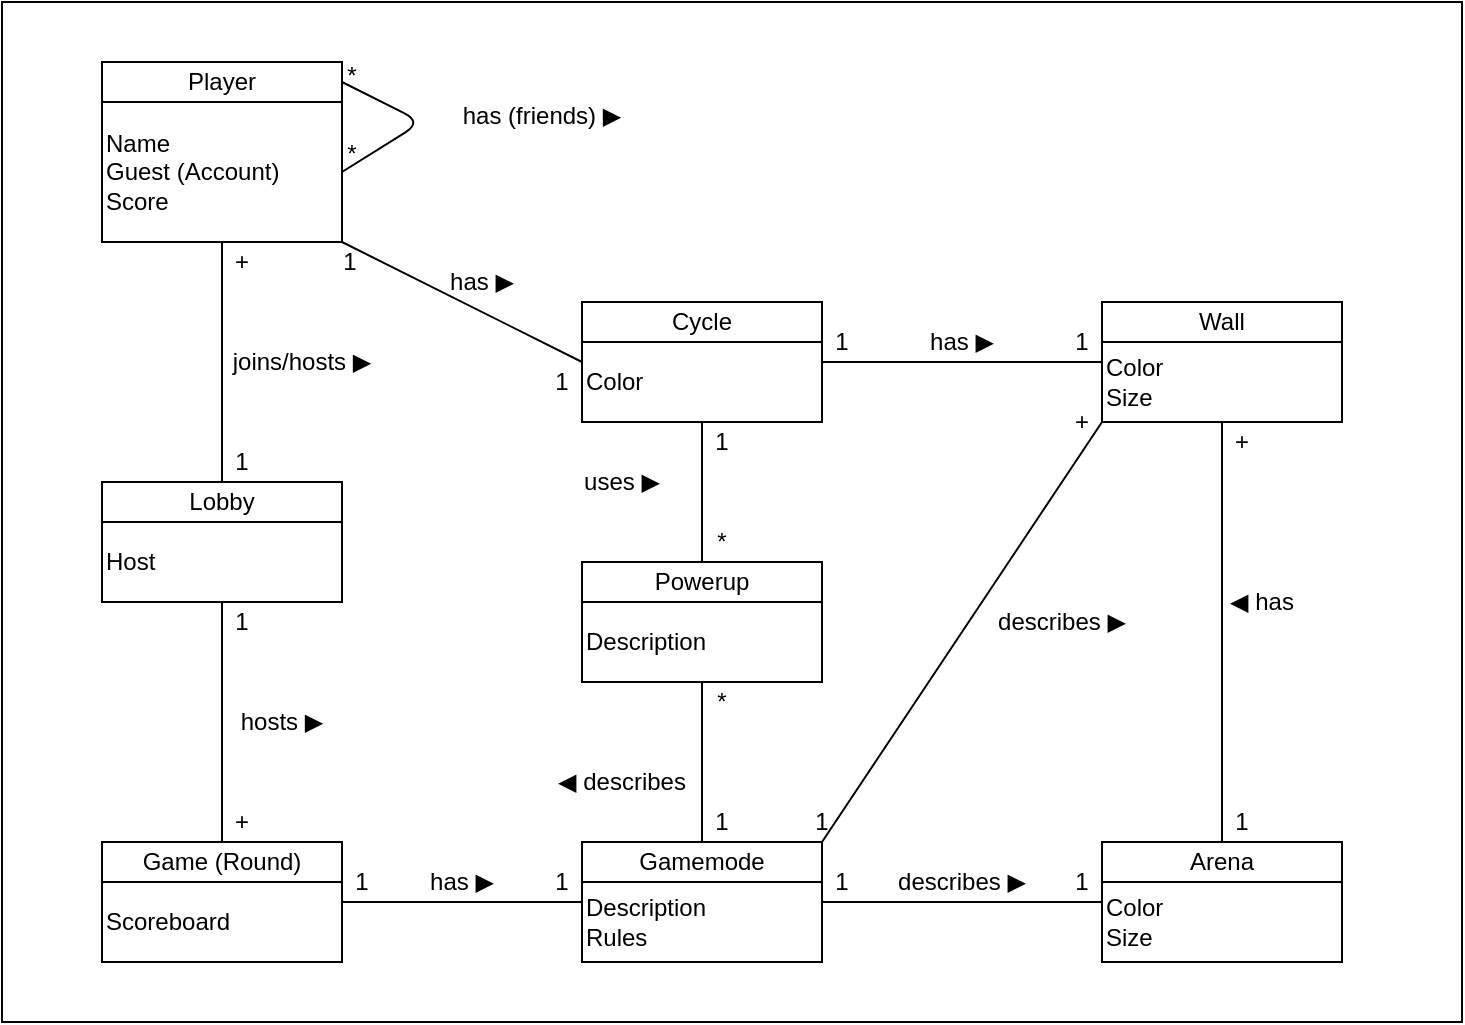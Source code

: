 <mxfile version="12.8.5" type="device"><diagram id="s48eAwExaDQpaF93hx_x" name="Page-1"><mxGraphModel dx="2005" dy="663" grid="1" gridSize="10" guides="1" tooltips="1" connect="1" arrows="1" fold="1" page="1" pageScale="1" pageWidth="827" pageHeight="1169" math="0" shadow="0"><root><mxCell id="0"/><mxCell id="1" parent="0"/><mxCell id="um9vDPQ9aSP9OadeN5JA-78" value="" style="rounded=0;whiteSpace=wrap;html=1;strokeColor=#000000;" vertex="1" parent="1"><mxGeometry x="-10" y="30" width="730" height="510" as="geometry"/></mxCell><mxCell id="um9vDPQ9aSP9OadeN5JA-2" value="&lt;div align=&quot;center&quot;&gt;&lt;br&gt;&lt;/div&gt;" style="rounded=0;whiteSpace=wrap;html=1;" vertex="1" parent="1"><mxGeometry x="40" y="60" width="120" height="90" as="geometry"/></mxCell><mxCell id="um9vDPQ9aSP9OadeN5JA-3" value="Player" style="rounded=0;whiteSpace=wrap;html=1;" vertex="1" parent="1"><mxGeometry x="40" y="60" width="120" height="20" as="geometry"/></mxCell><mxCell id="um9vDPQ9aSP9OadeN5JA-4" value="" style="rounded=0;whiteSpace=wrap;html=1;" vertex="1" parent="1"><mxGeometry x="40" y="450" width="120" height="60" as="geometry"/></mxCell><mxCell id="um9vDPQ9aSP9OadeN5JA-5" value="Game (Round)" style="rounded=0;whiteSpace=wrap;html=1;" vertex="1" parent="1"><mxGeometry x="40" y="450" width="120" height="20" as="geometry"/></mxCell><mxCell id="um9vDPQ9aSP9OadeN5JA-6" value="" style="rounded=0;whiteSpace=wrap;html=1;" vertex="1" parent="1"><mxGeometry x="280" y="450" width="120" height="60" as="geometry"/></mxCell><mxCell id="um9vDPQ9aSP9OadeN5JA-7" value="Gamemode" style="rounded=0;whiteSpace=wrap;html=1;" vertex="1" parent="1"><mxGeometry x="280" y="450" width="120" height="20" as="geometry"/></mxCell><mxCell id="um9vDPQ9aSP9OadeN5JA-8" value="" style="rounded=0;whiteSpace=wrap;html=1;" vertex="1" parent="1"><mxGeometry x="40" y="270" width="120" height="60" as="geometry"/></mxCell><mxCell id="um9vDPQ9aSP9OadeN5JA-9" value="Lobby" style="rounded=0;whiteSpace=wrap;html=1;" vertex="1" parent="1"><mxGeometry x="40" y="270" width="120" height="20" as="geometry"/></mxCell><mxCell id="um9vDPQ9aSP9OadeN5JA-14" value="&lt;div&gt;Name&lt;br&gt;&lt;/div&gt;&lt;div&gt;Guest (Account)&lt;br&gt;&lt;/div&gt;&lt;div&gt;Score&lt;br&gt;&lt;/div&gt;" style="text;html=1;strokeColor=none;fillColor=none;align=left;verticalAlign=middle;whiteSpace=wrap;rounded=0;" vertex="1" parent="1"><mxGeometry x="40" y="80" width="120" height="70" as="geometry"/></mxCell><mxCell id="um9vDPQ9aSP9OadeN5JA-16" value="*" style="text;html=1;strokeColor=none;fillColor=none;align=center;verticalAlign=middle;whiteSpace=wrap;rounded=0;" vertex="1" parent="1"><mxGeometry x="145" y="57" width="40" height="20" as="geometry"/></mxCell><mxCell id="um9vDPQ9aSP9OadeN5JA-18" value="has (friends) ▶" style="text;html=1;strokeColor=none;fillColor=none;align=center;verticalAlign=middle;whiteSpace=wrap;rounded=0;" vertex="1" parent="1"><mxGeometry x="200" y="77" width="120" height="20" as="geometry"/></mxCell><mxCell id="um9vDPQ9aSP9OadeN5JA-19" value="" style="endArrow=none;html=1;entryX=0.5;entryY=1;entryDx=0;entryDy=0;exitX=0.5;exitY=0;exitDx=0;exitDy=0;" edge="1" parent="1" source="um9vDPQ9aSP9OadeN5JA-9" target="um9vDPQ9aSP9OadeN5JA-14"><mxGeometry width="50" height="50" relative="1" as="geometry"><mxPoint x="220" y="230" as="sourcePoint"/><mxPoint x="270" y="180" as="targetPoint"/></mxGeometry></mxCell><mxCell id="um9vDPQ9aSP9OadeN5JA-20" value="+" style="text;html=1;strokeColor=none;fillColor=none;align=center;verticalAlign=middle;whiteSpace=wrap;rounded=0;" vertex="1" parent="1"><mxGeometry x="90" y="150" width="40" height="20" as="geometry"/></mxCell><mxCell id="um9vDPQ9aSP9OadeN5JA-21" value="1" style="text;html=1;strokeColor=none;fillColor=none;align=center;verticalAlign=middle;whiteSpace=wrap;rounded=0;" vertex="1" parent="1"><mxGeometry x="90" y="250" width="40" height="20" as="geometry"/></mxCell><mxCell id="um9vDPQ9aSP9OadeN5JA-22" value="joins/hosts ▶" style="text;html=1;strokeColor=none;fillColor=none;align=center;verticalAlign=middle;whiteSpace=wrap;rounded=0;" vertex="1" parent="1"><mxGeometry x="100" y="200" width="80" height="20" as="geometry"/></mxCell><mxCell id="um9vDPQ9aSP9OadeN5JA-23" value="" style="endArrow=none;html=1;entryX=0.25;entryY=0;entryDx=0;entryDy=0;exitX=0.25;exitY=1;exitDx=0;exitDy=0;" edge="1" parent="1" source="um9vDPQ9aSP9OadeN5JA-25" target="um9vDPQ9aSP9OadeN5JA-24"><mxGeometry width="50" height="50" relative="1" as="geometry"><mxPoint x="99.52" y="450" as="sourcePoint"/><mxPoint x="99.52" y="330" as="targetPoint"/></mxGeometry></mxCell><mxCell id="um9vDPQ9aSP9OadeN5JA-24" value="1" style="text;html=1;strokeColor=none;fillColor=none;align=center;verticalAlign=middle;whiteSpace=wrap;rounded=0;" vertex="1" parent="1"><mxGeometry x="90" y="330" width="40" height="20" as="geometry"/></mxCell><mxCell id="um9vDPQ9aSP9OadeN5JA-25" value="+" style="text;html=1;strokeColor=none;fillColor=none;align=center;verticalAlign=middle;whiteSpace=wrap;rounded=0;" vertex="1" parent="1"><mxGeometry x="90" y="430" width="40" height="20" as="geometry"/></mxCell><mxCell id="um9vDPQ9aSP9OadeN5JA-26" value="hosts ▶" style="text;html=1;strokeColor=none;fillColor=none;align=center;verticalAlign=middle;whiteSpace=wrap;rounded=0;" vertex="1" parent="1"><mxGeometry x="100" y="380" width="60" height="20" as="geometry"/></mxCell><mxCell id="um9vDPQ9aSP9OadeN5JA-27" value="" style="endArrow=none;html=1;exitX=1;exitY=0.5;exitDx=0;exitDy=0;entryX=0;entryY=0.5;entryDx=0;entryDy=0;" edge="1" parent="1" source="um9vDPQ9aSP9OadeN5JA-4" target="um9vDPQ9aSP9OadeN5JA-6"><mxGeometry width="50" height="50" relative="1" as="geometry"><mxPoint x="300" y="390" as="sourcePoint"/><mxPoint x="350" y="340" as="targetPoint"/></mxGeometry></mxCell><mxCell id="um9vDPQ9aSP9OadeN5JA-28" value="1" style="text;html=1;strokeColor=none;fillColor=none;align=center;verticalAlign=middle;whiteSpace=wrap;rounded=0;" vertex="1" parent="1"><mxGeometry x="150" y="460" width="40" height="20" as="geometry"/></mxCell><mxCell id="um9vDPQ9aSP9OadeN5JA-29" value="1" style="text;html=1;strokeColor=none;fillColor=none;align=center;verticalAlign=middle;whiteSpace=wrap;rounded=0;" vertex="1" parent="1"><mxGeometry x="250" y="460" width="40" height="20" as="geometry"/></mxCell><mxCell id="um9vDPQ9aSP9OadeN5JA-30" value="has ▶" style="text;html=1;strokeColor=none;fillColor=none;align=center;verticalAlign=middle;whiteSpace=wrap;rounded=0;" vertex="1" parent="1"><mxGeometry x="190" y="460" width="60" height="20" as="geometry"/></mxCell><mxCell id="um9vDPQ9aSP9OadeN5JA-31" value="" style="rounded=0;whiteSpace=wrap;html=1;" vertex="1" parent="1"><mxGeometry x="280" y="180" width="120" height="60" as="geometry"/></mxCell><mxCell id="um9vDPQ9aSP9OadeN5JA-32" value="Cycle" style="rounded=0;whiteSpace=wrap;html=1;" vertex="1" parent="1"><mxGeometry x="280" y="180" width="120" height="20" as="geometry"/></mxCell><mxCell id="um9vDPQ9aSP9OadeN5JA-33" value="" style="endArrow=none;html=1;exitX=0;exitY=0.5;exitDx=0;exitDy=0;entryX=1;entryY=1;entryDx=0;entryDy=0;" edge="1" parent="1" source="um9vDPQ9aSP9OadeN5JA-31" target="um9vDPQ9aSP9OadeN5JA-14"><mxGeometry width="50" height="50" relative="1" as="geometry"><mxPoint x="190" y="220" as="sourcePoint"/><mxPoint x="160" y="190" as="targetPoint"/></mxGeometry></mxCell><mxCell id="um9vDPQ9aSP9OadeN5JA-34" value="1" style="text;html=1;strokeColor=none;fillColor=none;align=center;verticalAlign=middle;whiteSpace=wrap;rounded=0;" vertex="1" parent="1"><mxGeometry x="144" y="150" width="40" height="20" as="geometry"/></mxCell><mxCell id="um9vDPQ9aSP9OadeN5JA-35" value="1" style="text;html=1;strokeColor=none;fillColor=none;align=center;verticalAlign=middle;whiteSpace=wrap;rounded=0;" vertex="1" parent="1"><mxGeometry x="250" y="210" width="40" height="20" as="geometry"/></mxCell><mxCell id="um9vDPQ9aSP9OadeN5JA-36" value="has ▶" style="text;html=1;strokeColor=none;fillColor=none;align=center;verticalAlign=middle;whiteSpace=wrap;rounded=0;" vertex="1" parent="1"><mxGeometry x="200" y="160" width="60" height="20" as="geometry"/></mxCell><mxCell id="um9vDPQ9aSP9OadeN5JA-37" value="Color" style="text;html=1;strokeColor=none;fillColor=none;align=left;verticalAlign=middle;whiteSpace=wrap;rounded=0;" vertex="1" parent="1"><mxGeometry x="280" y="200" width="120" height="40" as="geometry"/></mxCell><mxCell id="um9vDPQ9aSP9OadeN5JA-38" value="Host" style="text;html=1;strokeColor=none;fillColor=none;align=left;verticalAlign=middle;whiteSpace=wrap;rounded=0;" vertex="1" parent="1"><mxGeometry x="40" y="290" width="120" height="40" as="geometry"/></mxCell><mxCell id="um9vDPQ9aSP9OadeN5JA-39" value="&lt;div&gt;Description&lt;/div&gt;Rules" style="text;html=1;strokeColor=none;fillColor=none;align=left;verticalAlign=middle;whiteSpace=wrap;rounded=0;" vertex="1" parent="1"><mxGeometry x="280" y="470" width="120" height="40" as="geometry"/></mxCell><mxCell id="um9vDPQ9aSP9OadeN5JA-40" value="Scoreboard" style="text;html=1;strokeColor=none;fillColor=none;align=left;verticalAlign=middle;whiteSpace=wrap;rounded=0;" vertex="1" parent="1"><mxGeometry x="40" y="470" width="120" height="40" as="geometry"/></mxCell><mxCell id="um9vDPQ9aSP9OadeN5JA-17" value="*" style="text;html=1;strokeColor=none;fillColor=none;align=center;verticalAlign=middle;whiteSpace=wrap;rounded=0;" vertex="1" parent="1"><mxGeometry x="143" y="96" width="44" height="20" as="geometry"/></mxCell><mxCell id="um9vDPQ9aSP9OadeN5JA-41" value="" style="endArrow=none;html=1;exitX=1;exitY=0.5;exitDx=0;exitDy=0;entryX=1;entryY=0.5;entryDx=0;entryDy=0;" edge="1" parent="1" source="um9vDPQ9aSP9OadeN5JA-14" target="um9vDPQ9aSP9OadeN5JA-3"><mxGeometry width="50" height="50" relative="1" as="geometry"><mxPoint x="160" y="115" as="sourcePoint"/><mxPoint x="210" y="60" as="targetPoint"/><Array as="points"><mxPoint x="200" y="90"/></Array></mxGeometry></mxCell><mxCell id="um9vDPQ9aSP9OadeN5JA-42" value="" style="rounded=0;whiteSpace=wrap;html=1;" vertex="1" parent="1"><mxGeometry x="540" y="450" width="120" height="60" as="geometry"/></mxCell><mxCell id="um9vDPQ9aSP9OadeN5JA-43" value="Arena" style="rounded=0;whiteSpace=wrap;html=1;" vertex="1" parent="1"><mxGeometry x="540" y="450" width="120" height="20" as="geometry"/></mxCell><mxCell id="um9vDPQ9aSP9OadeN5JA-45" value="" style="endArrow=none;html=1;exitX=0.25;exitY=1;exitDx=0;exitDy=0;entryX=0.75;entryY=1;entryDx=0;entryDy=0;" edge="1" parent="1" source="um9vDPQ9aSP9OadeN5JA-46" target="um9vDPQ9aSP9OadeN5JA-47"><mxGeometry width="50" height="50" relative="1" as="geometry"><mxPoint x="400" y="480" as="sourcePoint"/><mxPoint x="520" y="480" as="targetPoint"/></mxGeometry></mxCell><mxCell id="um9vDPQ9aSP9OadeN5JA-46" value="1" style="text;html=1;strokeColor=none;fillColor=none;align=center;verticalAlign=middle;whiteSpace=wrap;rounded=0;" vertex="1" parent="1"><mxGeometry x="390" y="460" width="40" height="20" as="geometry"/></mxCell><mxCell id="um9vDPQ9aSP9OadeN5JA-47" value="1" style="text;html=1;strokeColor=none;fillColor=none;align=center;verticalAlign=middle;whiteSpace=wrap;rounded=0;" vertex="1" parent="1"><mxGeometry x="510" y="460" width="40" height="20" as="geometry"/></mxCell><mxCell id="um9vDPQ9aSP9OadeN5JA-48" value="describes ▶" style="text;html=1;strokeColor=none;fillColor=none;align=center;verticalAlign=middle;whiteSpace=wrap;rounded=0;" vertex="1" parent="1"><mxGeometry x="430" y="460" width="80" height="20" as="geometry"/></mxCell><mxCell id="um9vDPQ9aSP9OadeN5JA-49" value="" style="rounded=0;whiteSpace=wrap;html=1;" vertex="1" parent="1"><mxGeometry x="540" y="180" width="120" height="60" as="geometry"/></mxCell><mxCell id="um9vDPQ9aSP9OadeN5JA-50" value="Wall" style="rounded=0;whiteSpace=wrap;html=1;" vertex="1" parent="1"><mxGeometry x="540" y="180" width="120" height="20" as="geometry"/></mxCell><mxCell id="um9vDPQ9aSP9OadeN5JA-51" value="&lt;div&gt;Color&lt;/div&gt;Size" style="text;html=1;strokeColor=none;fillColor=none;align=left;verticalAlign=middle;whiteSpace=wrap;rounded=0;" vertex="1" parent="1"><mxGeometry x="540" y="200" width="120" height="40" as="geometry"/></mxCell><mxCell id="um9vDPQ9aSP9OadeN5JA-52" value="" style="endArrow=none;html=1;exitX=1;exitY=0.25;exitDx=0;exitDy=0;entryX=0;entryY=0.25;entryDx=0;entryDy=0;" edge="1" parent="1" source="um9vDPQ9aSP9OadeN5JA-37" target="um9vDPQ9aSP9OadeN5JA-51"><mxGeometry width="50" height="50" relative="1" as="geometry"><mxPoint x="450" y="350" as="sourcePoint"/><mxPoint x="500" y="300" as="targetPoint"/></mxGeometry></mxCell><mxCell id="um9vDPQ9aSP9OadeN5JA-53" value="" style="endArrow=none;html=1;exitX=0.5;exitY=0;exitDx=0;exitDy=0;entryX=0.5;entryY=1;entryDx=0;entryDy=0;" edge="1" parent="1" source="um9vDPQ9aSP9OadeN5JA-43" target="um9vDPQ9aSP9OadeN5JA-51"><mxGeometry width="50" height="50" relative="1" as="geometry"><mxPoint x="410" y="220" as="sourcePoint"/><mxPoint x="550" y="220" as="targetPoint"/></mxGeometry></mxCell><mxCell id="um9vDPQ9aSP9OadeN5JA-54" value="1" style="text;html=1;strokeColor=none;fillColor=none;align=center;verticalAlign=middle;whiteSpace=wrap;rounded=0;" vertex="1" parent="1"><mxGeometry x="390" y="190" width="40" height="20" as="geometry"/></mxCell><mxCell id="um9vDPQ9aSP9OadeN5JA-55" value="1" style="text;html=1;strokeColor=none;fillColor=none;align=center;verticalAlign=middle;whiteSpace=wrap;rounded=0;" vertex="1" parent="1"><mxGeometry x="510" y="190" width="40" height="20" as="geometry"/></mxCell><mxCell id="um9vDPQ9aSP9OadeN5JA-56" value="1" style="text;html=1;strokeColor=none;fillColor=none;align=center;verticalAlign=middle;whiteSpace=wrap;rounded=0;" vertex="1" parent="1"><mxGeometry x="590" y="430" width="40" height="20" as="geometry"/></mxCell><mxCell id="um9vDPQ9aSP9OadeN5JA-57" value="+" style="text;html=1;strokeColor=none;fillColor=none;align=center;verticalAlign=middle;whiteSpace=wrap;rounded=0;" vertex="1" parent="1"><mxGeometry x="590" y="240" width="40" height="20" as="geometry"/></mxCell><mxCell id="um9vDPQ9aSP9OadeN5JA-58" value="has ▶" style="text;html=1;strokeColor=none;fillColor=none;align=center;verticalAlign=middle;whiteSpace=wrap;rounded=0;" vertex="1" parent="1"><mxGeometry x="430" y="190" width="80" height="20" as="geometry"/></mxCell><mxCell id="um9vDPQ9aSP9OadeN5JA-59" value="◀ has" style="text;html=1;strokeColor=none;fillColor=none;align=center;verticalAlign=middle;whiteSpace=wrap;rounded=0;" vertex="1" parent="1"><mxGeometry x="580" y="320" width="80" height="20" as="geometry"/></mxCell><mxCell id="um9vDPQ9aSP9OadeN5JA-60" value="" style="endArrow=none;html=1;exitX=1;exitY=0;exitDx=0;exitDy=0;entryX=0;entryY=1;entryDx=0;entryDy=0;" edge="1" parent="1" source="um9vDPQ9aSP9OadeN5JA-7" target="um9vDPQ9aSP9OadeN5JA-51"><mxGeometry width="50" height="50" relative="1" as="geometry"><mxPoint x="390" y="440" as="sourcePoint"/><mxPoint x="440" y="390" as="targetPoint"/></mxGeometry></mxCell><mxCell id="um9vDPQ9aSP9OadeN5JA-61" value="1" style="text;html=1;strokeColor=none;fillColor=none;align=center;verticalAlign=middle;whiteSpace=wrap;rounded=0;" vertex="1" parent="1"><mxGeometry x="380" y="430" width="40" height="20" as="geometry"/></mxCell><mxCell id="um9vDPQ9aSP9OadeN5JA-63" value="+" style="text;html=1;strokeColor=none;fillColor=none;align=center;verticalAlign=middle;whiteSpace=wrap;rounded=0;" vertex="1" parent="1"><mxGeometry x="510" y="230" width="40" height="20" as="geometry"/></mxCell><mxCell id="um9vDPQ9aSP9OadeN5JA-64" value="describes ▶" style="text;html=1;strokeColor=none;fillColor=none;align=center;verticalAlign=middle;whiteSpace=wrap;rounded=0;" vertex="1" parent="1"><mxGeometry x="480" y="330" width="80" height="20" as="geometry"/></mxCell><mxCell id="um9vDPQ9aSP9OadeN5JA-65" value="&lt;div&gt;Color&lt;/div&gt;Size" style="text;html=1;strokeColor=none;fillColor=none;align=left;verticalAlign=middle;whiteSpace=wrap;rounded=0;" vertex="1" parent="1"><mxGeometry x="540" y="470" width="120" height="40" as="geometry"/></mxCell><mxCell id="um9vDPQ9aSP9OadeN5JA-66" value="" style="rounded=0;whiteSpace=wrap;html=1;" vertex="1" parent="1"><mxGeometry x="280" y="310" width="120" height="60" as="geometry"/></mxCell><mxCell id="um9vDPQ9aSP9OadeN5JA-67" value="Powerup" style="rounded=0;whiteSpace=wrap;html=1;" vertex="1" parent="1"><mxGeometry x="280" y="310" width="120" height="20" as="geometry"/></mxCell><mxCell id="um9vDPQ9aSP9OadeN5JA-68" value="Description" style="text;html=1;strokeColor=none;fillColor=none;align=left;verticalAlign=middle;whiteSpace=wrap;rounded=0;" vertex="1" parent="1"><mxGeometry x="280" y="330" width="120" height="40" as="geometry"/></mxCell><mxCell id="um9vDPQ9aSP9OadeN5JA-69" value="" style="endArrow=none;html=1;exitX=0.5;exitY=0;exitDx=0;exitDy=0;entryX=0.5;entryY=1;entryDx=0;entryDy=0;" edge="1" parent="1" source="um9vDPQ9aSP9OadeN5JA-7" target="um9vDPQ9aSP9OadeN5JA-68"><mxGeometry width="50" height="50" relative="1" as="geometry"><mxPoint x="350" y="410" as="sourcePoint"/><mxPoint x="400" y="360" as="targetPoint"/></mxGeometry></mxCell><mxCell id="um9vDPQ9aSP9OadeN5JA-70" value="uses ▶" style="text;html=1;strokeColor=none;fillColor=none;align=center;verticalAlign=middle;whiteSpace=wrap;rounded=0;" vertex="1" parent="1"><mxGeometry x="260" y="260" width="80" height="20" as="geometry"/></mxCell><mxCell id="um9vDPQ9aSP9OadeN5JA-71" value="1" style="text;html=1;strokeColor=none;fillColor=none;align=center;verticalAlign=middle;whiteSpace=wrap;rounded=0;" vertex="1" parent="1"><mxGeometry x="330" y="430" width="40" height="20" as="geometry"/></mxCell><mxCell id="um9vDPQ9aSP9OadeN5JA-72" value="*" style="text;html=1;strokeColor=none;fillColor=none;align=center;verticalAlign=middle;whiteSpace=wrap;rounded=0;" vertex="1" parent="1"><mxGeometry x="330" y="370" width="40" height="20" as="geometry"/></mxCell><mxCell id="um9vDPQ9aSP9OadeN5JA-73" value="" style="endArrow=none;html=1;entryX=0.5;entryY=1;entryDx=0;entryDy=0;exitX=0.5;exitY=0;exitDx=0;exitDy=0;" edge="1" parent="1" source="um9vDPQ9aSP9OadeN5JA-67" target="um9vDPQ9aSP9OadeN5JA-37"><mxGeometry width="50" height="50" relative="1" as="geometry"><mxPoint x="350" y="410" as="sourcePoint"/><mxPoint x="400" y="360" as="targetPoint"/></mxGeometry></mxCell><mxCell id="um9vDPQ9aSP9OadeN5JA-74" value="◀ describes" style="text;html=1;strokeColor=none;fillColor=none;align=center;verticalAlign=middle;whiteSpace=wrap;rounded=0;" vertex="1" parent="1"><mxGeometry x="260" y="410" width="80" height="20" as="geometry"/></mxCell><mxCell id="um9vDPQ9aSP9OadeN5JA-75" value="*" style="text;html=1;strokeColor=none;fillColor=none;align=center;verticalAlign=middle;whiteSpace=wrap;rounded=0;" vertex="1" parent="1"><mxGeometry x="330" y="290" width="40" height="20" as="geometry"/></mxCell><mxCell id="um9vDPQ9aSP9OadeN5JA-77" value="1" style="text;html=1;strokeColor=none;fillColor=none;align=center;verticalAlign=middle;whiteSpace=wrap;rounded=0;" vertex="1" parent="1"><mxGeometry x="330" y="240" width="40" height="20" as="geometry"/></mxCell></root></mxGraphModel></diagram></mxfile>